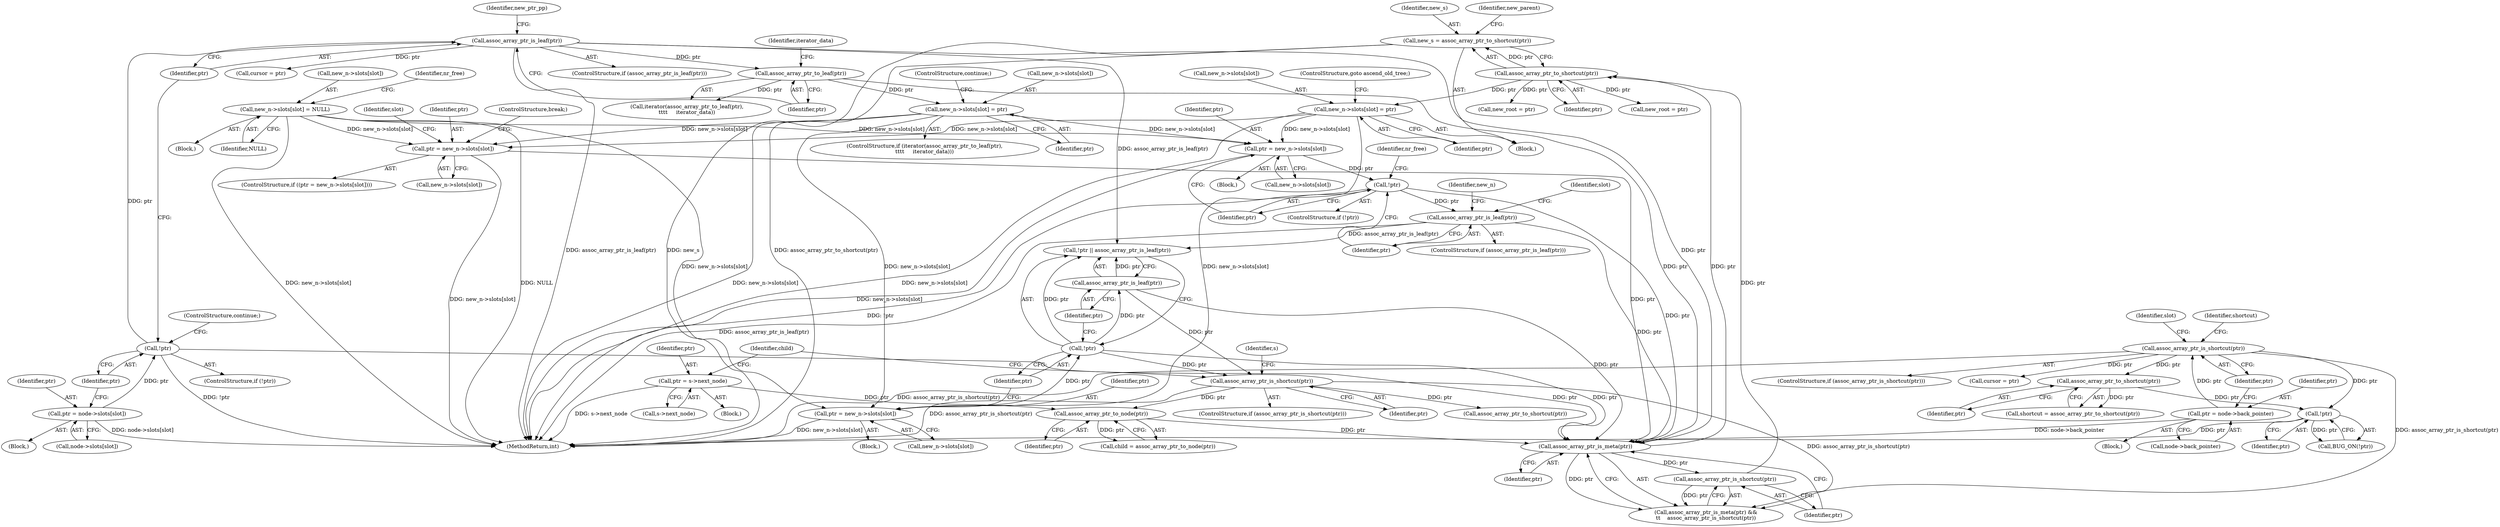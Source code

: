 digraph "0_linux_95389b08d93d5c06ec63ab49bd732b0069b7c35e@pointer" {
"1000618" [label="(Call,new_s = assoc_array_ptr_to_shortcut(ptr))"];
"1000620" [label="(Call,assoc_array_ptr_to_shortcut(ptr))"];
"1000612" [label="(Call,assoc_array_ptr_is_shortcut(ptr))"];
"1000610" [label="(Call,assoc_array_ptr_is_meta(ptr))"];
"1000837" [label="(Call,!ptr)"];
"1000814" [label="(Call,assoc_array_ptr_to_shortcut(ptr))"];
"1000809" [label="(Call,assoc_array_ptr_is_shortcut(ptr))"];
"1000803" [label="(Call,ptr = node->back_pointer)"];
"1000401" [label="(Call,!ptr)"];
"1000393" [label="(Call,ptr = new_n->slots[slot])"];
"1000715" [label="(Call,new_n->slots[slot] = ptr)"];
"1000352" [label="(Call,new_n->slots[slot] = ptr)"];
"1000349" [label="(Call,assoc_array_ptr_to_leaf(ptr))"];
"1000344" [label="(Call,assoc_array_ptr_is_leaf(ptr))"];
"1000340" [label="(Call,!ptr)"];
"1000332" [label="(Call,ptr = node->slots[slot])"];
"1000496" [label="(Call,new_n->slots[slot] = NULL)"];
"1000466" [label="(Call,assoc_array_ptr_to_node(ptr))"];
"1000459" [label="(Call,ptr = s->next_node)"];
"1000452" [label="(Call,assoc_array_ptr_is_shortcut(ptr))"];
"1000445" [label="(Call,assoc_array_ptr_is_leaf(ptr))"];
"1000443" [label="(Call,!ptr)"];
"1000434" [label="(Call,ptr = new_n->slots[slot])"];
"1000407" [label="(Call,assoc_array_ptr_is_leaf(ptr))"];
"1000600" [label="(Call,ptr = new_n->slots[slot])"];
"1000465" [label="(Identifier,child)"];
"1000400" [label="(ControlStructure,if (!ptr))"];
"1000359" [label="(ControlStructure,continue;)"];
"1000443" [label="(Call,!ptr)"];
"1000600" [label="(Call,ptr = new_n->slots[slot])"];
"1000722" [label="(ControlStructure,goto ascend_old_tree;)"];
"1000810" [label="(Identifier,ptr)"];
"1000623" [label="(Identifier,new_parent)"];
"1000406" [label="(ControlStructure,if (assoc_array_ptr_is_leaf(ptr)))"];
"1000804" [label="(Identifier,ptr)"];
"1000442" [label="(Call,!ptr || assoc_array_ptr_is_leaf(ptr))"];
"1000815" [label="(Identifier,ptr)"];
"1000609" [label="(Call,assoc_array_ptr_is_meta(ptr) &&\n\t\t    assoc_array_ptr_is_shortcut(ptr))"];
"1000805" [label="(Call,node->back_pointer)"];
"1000332" [label="(Call,ptr = node->slots[slot])"];
"1000497" [label="(Call,new_n->slots[slot])"];
"1000456" [label="(Identifier,s)"];
"1000434" [label="(Call,ptr = new_n->slots[slot])"];
"1000612" [label="(Call,assoc_array_ptr_is_shortcut(ptr))"];
"1000836" [label="(Call,BUG_ON(!ptr))"];
"1000404" [label="(Identifier,nr_free)"];
"1000339" [label="(ControlStructure,if (!ptr))"];
"1000813" [label="(Identifier,shortcut)"];
"1000460" [label="(Identifier,ptr)"];
"1000116" [label="(Block,)"];
"1000361" [label="(Identifier,new_ptr_pp)"];
"1000878" [label="(MethodReturn,int)"];
"1000496" [label="(Call,new_n->slots[slot] = NULL)"];
"1000829" [label="(Identifier,slot)"];
"1000333" [label="(Identifier,ptr)"];
"1000392" [label="(Block,)"];
"1000341" [label="(Identifier,ptr)"];
"1000715" [label="(Call,new_n->slots[slot] = ptr)"];
"1000345" [label="(Identifier,ptr)"];
"1000721" [label="(Identifier,ptr)"];
"1000352" [label="(Call,new_n->slots[slot] = ptr)"];
"1000446" [label="(Identifier,ptr)"];
"1000350" [label="(Identifier,ptr)"];
"1000334" [label="(Call,node->slots[slot])"];
"1000393" [label="(Call,ptr = new_n->slots[slot])"];
"1000444" [label="(Identifier,ptr)"];
"1000451" [label="(ControlStructure,if (assoc_array_ptr_is_shortcut(ptr)))"];
"1000459" [label="(Call,ptr = s->next_node)"];
"1000452" [label="(Call,assoc_array_ptr_is_shortcut(ptr))"];
"1000613" [label="(Identifier,ptr)"];
"1000803" [label="(Call,ptr = node->back_pointer)"];
"1000461" [label="(Call,s->next_node)"];
"1000411" [label="(Identifier,new_n)"];
"1000435" [label="(Identifier,ptr)"];
"1000343" [label="(ControlStructure,if (assoc_array_ptr_is_leaf(ptr)))"];
"1000342" [label="(ControlStructure,continue;)"];
"1000809" [label="(Call,assoc_array_ptr_is_shortcut(ptr))"];
"1000344" [label="(Call,assoc_array_ptr_is_leaf(ptr))"];
"1000814" [label="(Call,assoc_array_ptr_to_shortcut(ptr))"];
"1000620" [label="(Call,assoc_array_ptr_to_shortcut(ptr))"];
"1000837" [label="(Call,!ptr)"];
"1000431" [label="(Block,)"];
"1000614" [label="(Block,)"];
"1000407" [label="(Call,assoc_array_ptr_is_leaf(ptr))"];
"1000808" [label="(ControlStructure,if (assoc_array_ptr_is_shortcut(ptr)))"];
"1000351" [label="(Identifier,iterator_data)"];
"1000619" [label="(Identifier,new_s)"];
"1000483" [label="(Block,)"];
"1000502" [label="(Identifier,NULL)"];
"1000607" [label="(ControlStructure,break;)"];
"1000349" [label="(Call,assoc_array_ptr_to_leaf(ptr))"];
"1000445" [label="(Call,assoc_array_ptr_is_leaf(ptr))"];
"1000467" [label="(Identifier,ptr)"];
"1000401" [label="(Call,!ptr)"];
"1000833" [label="(Call,cursor = ptr)"];
"1000394" [label="(Identifier,ptr)"];
"1000602" [label="(Call,new_n->slots[slot])"];
"1000391" [label="(Identifier,slot)"];
"1000347" [label="(ControlStructure,if (iterator(assoc_array_ptr_to_leaf(ptr),\n\t\t\t\t     iterator_data)))"];
"1000464" [label="(Call,child = assoc_array_ptr_to_node(ptr))"];
"1000610" [label="(Call,assoc_array_ptr_is_meta(ptr))"];
"1000599" [label="(ControlStructure,if ((ptr = new_n->slots[slot])))"];
"1000598" [label="(Identifier,slot)"];
"1000348" [label="(Call,iterator(assoc_array_ptr_to_leaf(ptr),\n\t\t\t\t     iterator_data))"];
"1000454" [label="(Block,)"];
"1000436" [label="(Call,new_n->slots[slot])"];
"1000368" [label="(Call,cursor = ptr)"];
"1000648" [label="(Call,new_root = ptr)"];
"1000453" [label="(Identifier,ptr)"];
"1000408" [label="(Identifier,ptr)"];
"1000395" [label="(Call,new_n->slots[slot])"];
"1000618" [label="(Call,new_s = assoc_array_ptr_to_shortcut(ptr))"];
"1000457" [label="(Call,assoc_array_ptr_to_shortcut(ptr))"];
"1000601" [label="(Identifier,ptr)"];
"1000402" [label="(Identifier,ptr)"];
"1000621" [label="(Identifier,ptr)"];
"1000611" [label="(Identifier,ptr)"];
"1000466" [label="(Call,assoc_array_ptr_to_node(ptr))"];
"1000812" [label="(Call,shortcut = assoc_array_ptr_to_shortcut(ptr))"];
"1000716" [label="(Call,new_n->slots[slot])"];
"1000358" [label="(Identifier,ptr)"];
"1000331" [label="(Block,)"];
"1000340" [label="(Call,!ptr)"];
"1000504" [label="(Identifier,nr_free)"];
"1000838" [label="(Identifier,ptr)"];
"1000353" [label="(Call,new_n->slots[slot])"];
"1000697" [label="(Call,new_root = ptr)"];
"1000618" -> "1000614"  [label="AST: "];
"1000618" -> "1000620"  [label="CFG: "];
"1000619" -> "1000618"  [label="AST: "];
"1000620" -> "1000618"  [label="AST: "];
"1000623" -> "1000618"  [label="CFG: "];
"1000618" -> "1000878"  [label="DDG: new_s"];
"1000618" -> "1000878"  [label="DDG: assoc_array_ptr_to_shortcut(ptr)"];
"1000620" -> "1000618"  [label="DDG: ptr"];
"1000620" -> "1000621"  [label="CFG: "];
"1000621" -> "1000620"  [label="AST: "];
"1000612" -> "1000620"  [label="DDG: ptr"];
"1000610" -> "1000620"  [label="DDG: ptr"];
"1000620" -> "1000648"  [label="DDG: ptr"];
"1000620" -> "1000697"  [label="DDG: ptr"];
"1000620" -> "1000715"  [label="DDG: ptr"];
"1000612" -> "1000609"  [label="AST: "];
"1000612" -> "1000613"  [label="CFG: "];
"1000613" -> "1000612"  [label="AST: "];
"1000609" -> "1000612"  [label="CFG: "];
"1000612" -> "1000609"  [label="DDG: ptr"];
"1000610" -> "1000612"  [label="DDG: ptr"];
"1000610" -> "1000609"  [label="AST: "];
"1000610" -> "1000611"  [label="CFG: "];
"1000611" -> "1000610"  [label="AST: "];
"1000613" -> "1000610"  [label="CFG: "];
"1000609" -> "1000610"  [label="CFG: "];
"1000610" -> "1000609"  [label="DDG: ptr"];
"1000837" -> "1000610"  [label="DDG: ptr"];
"1000401" -> "1000610"  [label="DDG: ptr"];
"1000466" -> "1000610"  [label="DDG: ptr"];
"1000407" -> "1000610"  [label="DDG: ptr"];
"1000445" -> "1000610"  [label="DDG: ptr"];
"1000349" -> "1000610"  [label="DDG: ptr"];
"1000340" -> "1000610"  [label="DDG: ptr"];
"1000443" -> "1000610"  [label="DDG: ptr"];
"1000600" -> "1000610"  [label="DDG: ptr"];
"1000344" -> "1000610"  [label="DDG: ptr"];
"1000837" -> "1000836"  [label="AST: "];
"1000837" -> "1000838"  [label="CFG: "];
"1000838" -> "1000837"  [label="AST: "];
"1000836" -> "1000837"  [label="CFG: "];
"1000837" -> "1000836"  [label="DDG: ptr"];
"1000814" -> "1000837"  [label="DDG: ptr"];
"1000809" -> "1000837"  [label="DDG: ptr"];
"1000814" -> "1000812"  [label="AST: "];
"1000814" -> "1000815"  [label="CFG: "];
"1000815" -> "1000814"  [label="AST: "];
"1000812" -> "1000814"  [label="CFG: "];
"1000814" -> "1000812"  [label="DDG: ptr"];
"1000809" -> "1000814"  [label="DDG: ptr"];
"1000809" -> "1000808"  [label="AST: "];
"1000809" -> "1000810"  [label="CFG: "];
"1000810" -> "1000809"  [label="AST: "];
"1000813" -> "1000809"  [label="CFG: "];
"1000829" -> "1000809"  [label="CFG: "];
"1000809" -> "1000878"  [label="DDG: assoc_array_ptr_is_shortcut(ptr)"];
"1000809" -> "1000609"  [label="DDG: assoc_array_ptr_is_shortcut(ptr)"];
"1000803" -> "1000809"  [label="DDG: ptr"];
"1000809" -> "1000833"  [label="DDG: ptr"];
"1000803" -> "1000116"  [label="AST: "];
"1000803" -> "1000805"  [label="CFG: "];
"1000804" -> "1000803"  [label="AST: "];
"1000805" -> "1000803"  [label="AST: "];
"1000810" -> "1000803"  [label="CFG: "];
"1000803" -> "1000878"  [label="DDG: node->back_pointer"];
"1000401" -> "1000400"  [label="AST: "];
"1000401" -> "1000402"  [label="CFG: "];
"1000402" -> "1000401"  [label="AST: "];
"1000404" -> "1000401"  [label="CFG: "];
"1000408" -> "1000401"  [label="CFG: "];
"1000401" -> "1000878"  [label="DDG: !ptr"];
"1000393" -> "1000401"  [label="DDG: ptr"];
"1000401" -> "1000407"  [label="DDG: ptr"];
"1000393" -> "1000392"  [label="AST: "];
"1000393" -> "1000395"  [label="CFG: "];
"1000394" -> "1000393"  [label="AST: "];
"1000395" -> "1000393"  [label="AST: "];
"1000402" -> "1000393"  [label="CFG: "];
"1000393" -> "1000878"  [label="DDG: new_n->slots[slot]"];
"1000715" -> "1000393"  [label="DDG: new_n->slots[slot]"];
"1000352" -> "1000393"  [label="DDG: new_n->slots[slot]"];
"1000496" -> "1000393"  [label="DDG: new_n->slots[slot]"];
"1000715" -> "1000614"  [label="AST: "];
"1000715" -> "1000721"  [label="CFG: "];
"1000716" -> "1000715"  [label="AST: "];
"1000721" -> "1000715"  [label="AST: "];
"1000722" -> "1000715"  [label="CFG: "];
"1000715" -> "1000878"  [label="DDG: new_n->slots[slot]"];
"1000715" -> "1000434"  [label="DDG: new_n->slots[slot]"];
"1000715" -> "1000600"  [label="DDG: new_n->slots[slot]"];
"1000352" -> "1000347"  [label="AST: "];
"1000352" -> "1000358"  [label="CFG: "];
"1000353" -> "1000352"  [label="AST: "];
"1000358" -> "1000352"  [label="AST: "];
"1000359" -> "1000352"  [label="CFG: "];
"1000352" -> "1000878"  [label="DDG: new_n->slots[slot]"];
"1000349" -> "1000352"  [label="DDG: ptr"];
"1000352" -> "1000434"  [label="DDG: new_n->slots[slot]"];
"1000352" -> "1000600"  [label="DDG: new_n->slots[slot]"];
"1000349" -> "1000348"  [label="AST: "];
"1000349" -> "1000350"  [label="CFG: "];
"1000350" -> "1000349"  [label="AST: "];
"1000351" -> "1000349"  [label="CFG: "];
"1000349" -> "1000348"  [label="DDG: ptr"];
"1000344" -> "1000349"  [label="DDG: ptr"];
"1000344" -> "1000343"  [label="AST: "];
"1000344" -> "1000345"  [label="CFG: "];
"1000345" -> "1000344"  [label="AST: "];
"1000350" -> "1000344"  [label="CFG: "];
"1000361" -> "1000344"  [label="CFG: "];
"1000344" -> "1000878"  [label="DDG: assoc_array_ptr_is_leaf(ptr)"];
"1000340" -> "1000344"  [label="DDG: ptr"];
"1000344" -> "1000368"  [label="DDG: ptr"];
"1000344" -> "1000442"  [label="DDG: assoc_array_ptr_is_leaf(ptr)"];
"1000340" -> "1000339"  [label="AST: "];
"1000340" -> "1000341"  [label="CFG: "];
"1000341" -> "1000340"  [label="AST: "];
"1000342" -> "1000340"  [label="CFG: "];
"1000345" -> "1000340"  [label="CFG: "];
"1000340" -> "1000878"  [label="DDG: !ptr"];
"1000332" -> "1000340"  [label="DDG: ptr"];
"1000332" -> "1000331"  [label="AST: "];
"1000332" -> "1000334"  [label="CFG: "];
"1000333" -> "1000332"  [label="AST: "];
"1000334" -> "1000332"  [label="AST: "];
"1000341" -> "1000332"  [label="CFG: "];
"1000332" -> "1000878"  [label="DDG: node->slots[slot]"];
"1000496" -> "1000483"  [label="AST: "];
"1000496" -> "1000502"  [label="CFG: "];
"1000497" -> "1000496"  [label="AST: "];
"1000502" -> "1000496"  [label="AST: "];
"1000504" -> "1000496"  [label="CFG: "];
"1000496" -> "1000878"  [label="DDG: new_n->slots[slot]"];
"1000496" -> "1000878"  [label="DDG: NULL"];
"1000496" -> "1000434"  [label="DDG: new_n->slots[slot]"];
"1000496" -> "1000600"  [label="DDG: new_n->slots[slot]"];
"1000466" -> "1000464"  [label="AST: "];
"1000466" -> "1000467"  [label="CFG: "];
"1000467" -> "1000466"  [label="AST: "];
"1000464" -> "1000466"  [label="CFG: "];
"1000466" -> "1000464"  [label="DDG: ptr"];
"1000459" -> "1000466"  [label="DDG: ptr"];
"1000452" -> "1000466"  [label="DDG: ptr"];
"1000459" -> "1000454"  [label="AST: "];
"1000459" -> "1000461"  [label="CFG: "];
"1000460" -> "1000459"  [label="AST: "];
"1000461" -> "1000459"  [label="AST: "];
"1000465" -> "1000459"  [label="CFG: "];
"1000459" -> "1000878"  [label="DDG: s->next_node"];
"1000452" -> "1000451"  [label="AST: "];
"1000452" -> "1000453"  [label="CFG: "];
"1000453" -> "1000452"  [label="AST: "];
"1000456" -> "1000452"  [label="CFG: "];
"1000465" -> "1000452"  [label="CFG: "];
"1000452" -> "1000878"  [label="DDG: assoc_array_ptr_is_shortcut(ptr)"];
"1000445" -> "1000452"  [label="DDG: ptr"];
"1000443" -> "1000452"  [label="DDG: ptr"];
"1000452" -> "1000457"  [label="DDG: ptr"];
"1000452" -> "1000609"  [label="DDG: assoc_array_ptr_is_shortcut(ptr)"];
"1000445" -> "1000442"  [label="AST: "];
"1000445" -> "1000446"  [label="CFG: "];
"1000446" -> "1000445"  [label="AST: "];
"1000442" -> "1000445"  [label="CFG: "];
"1000445" -> "1000442"  [label="DDG: ptr"];
"1000443" -> "1000445"  [label="DDG: ptr"];
"1000443" -> "1000442"  [label="AST: "];
"1000443" -> "1000444"  [label="CFG: "];
"1000444" -> "1000443"  [label="AST: "];
"1000446" -> "1000443"  [label="CFG: "];
"1000442" -> "1000443"  [label="CFG: "];
"1000443" -> "1000442"  [label="DDG: ptr"];
"1000434" -> "1000443"  [label="DDG: ptr"];
"1000434" -> "1000431"  [label="AST: "];
"1000434" -> "1000436"  [label="CFG: "];
"1000435" -> "1000434"  [label="AST: "];
"1000436" -> "1000434"  [label="AST: "];
"1000444" -> "1000434"  [label="CFG: "];
"1000434" -> "1000878"  [label="DDG: new_n->slots[slot]"];
"1000407" -> "1000406"  [label="AST: "];
"1000407" -> "1000408"  [label="CFG: "];
"1000408" -> "1000407"  [label="AST: "];
"1000411" -> "1000407"  [label="CFG: "];
"1000391" -> "1000407"  [label="CFG: "];
"1000407" -> "1000878"  [label="DDG: assoc_array_ptr_is_leaf(ptr)"];
"1000407" -> "1000442"  [label="DDG: assoc_array_ptr_is_leaf(ptr)"];
"1000600" -> "1000599"  [label="AST: "];
"1000600" -> "1000602"  [label="CFG: "];
"1000601" -> "1000600"  [label="AST: "];
"1000602" -> "1000600"  [label="AST: "];
"1000607" -> "1000600"  [label="CFG: "];
"1000598" -> "1000600"  [label="CFG: "];
"1000600" -> "1000878"  [label="DDG: new_n->slots[slot]"];
}
